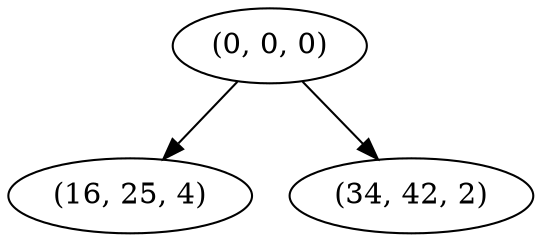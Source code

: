 digraph tree {
    "(0, 0, 0)";
    "(16, 25, 4)";
    "(34, 42, 2)";
    "(0, 0, 0)" -> "(16, 25, 4)";
    "(0, 0, 0)" -> "(34, 42, 2)";
}
